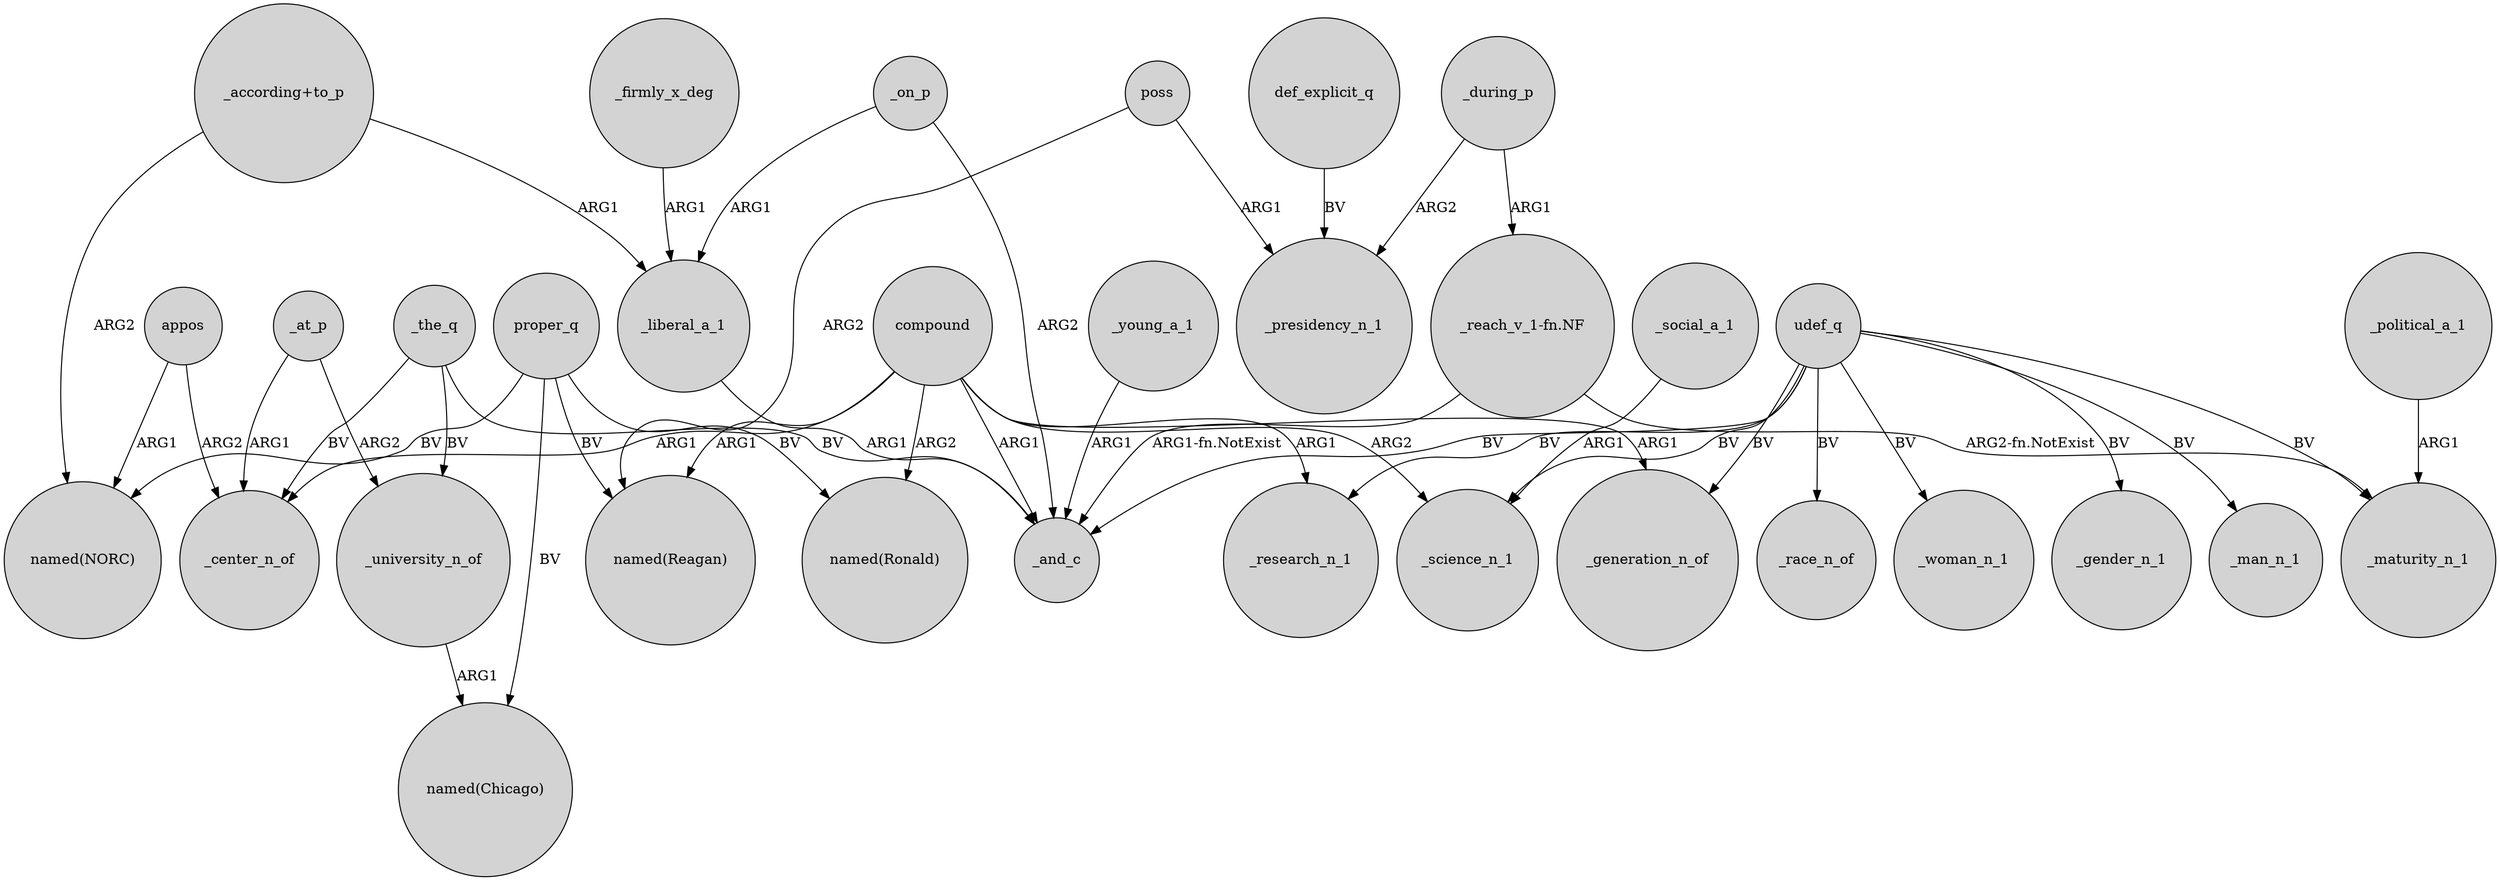 digraph {
	node [shape=circle style=filled]
	_the_q -> _and_c [label=BV]
	_the_q -> _center_n_of [label=BV]
	_firmly_x_deg -> _liberal_a_1 [label=ARG1]
	_during_p -> "_reach_v_1-fn.NF" [label=ARG1]
	_social_a_1 -> _science_n_1 [label=ARG1]
	compound -> "named(Reagan)" [label=ARG1]
	"_according+to_p" -> "named(NORC)" [label=ARG2]
	_liberal_a_1 -> _and_c [label=ARG1]
	udef_q -> _race_n_of [label=BV]
	udef_q -> _woman_n_1 [label=BV]
	_the_q -> _university_n_of [label=BV]
	udef_q -> _research_n_1 [label=BV]
	proper_q -> "named(Ronald)" [label=BV]
	udef_q -> _maturity_n_1 [label=BV]
	compound -> _research_n_1 [label=ARG1]
	compound -> "named(Ronald)" [label=ARG2]
	udef_q -> _science_n_1 [label=BV]
	_at_p -> _university_n_of [label=ARG2]
	appos -> "named(NORC)" [label=ARG1]
	_on_p -> _liberal_a_1 [label=ARG1]
	"_reach_v_1-fn.NF" -> _maturity_n_1 [label="ARG2-fn.NotExist"]
	_university_n_of -> "named(Chicago)" [label=ARG1]
	poss -> _presidency_n_1 [label=ARG1]
	"_according+to_p" -> _liberal_a_1 [label=ARG1]
	def_explicit_q -> _presidency_n_1 [label=BV]
	_political_a_1 -> _maturity_n_1 [label=ARG1]
	compound -> _and_c [label=ARG1]
	_young_a_1 -> _and_c [label=ARG1]
	compound -> _center_n_of [label=ARG1]
	appos -> _center_n_of [label=ARG2]
	proper_q -> "named(NORC)" [label=BV]
	udef_q -> _generation_n_of [label=BV]
	proper_q -> "named(Reagan)" [label=BV]
	udef_q -> _gender_n_1 [label=BV]
	poss -> "named(Reagan)" [label=ARG2]
	udef_q -> _man_n_1 [label=BV]
	"_reach_v_1-fn.NF" -> _and_c [label="ARG1-fn.NotExist"]
	_on_p -> _and_c [label=ARG2]
	compound -> _science_n_1 [label=ARG2]
	_at_p -> _center_n_of [label=ARG1]
	compound -> _generation_n_of [label=ARG1]
	udef_q -> _and_c [label=BV]
	_during_p -> _presidency_n_1 [label=ARG2]
	proper_q -> "named(Chicago)" [label=BV]
}
